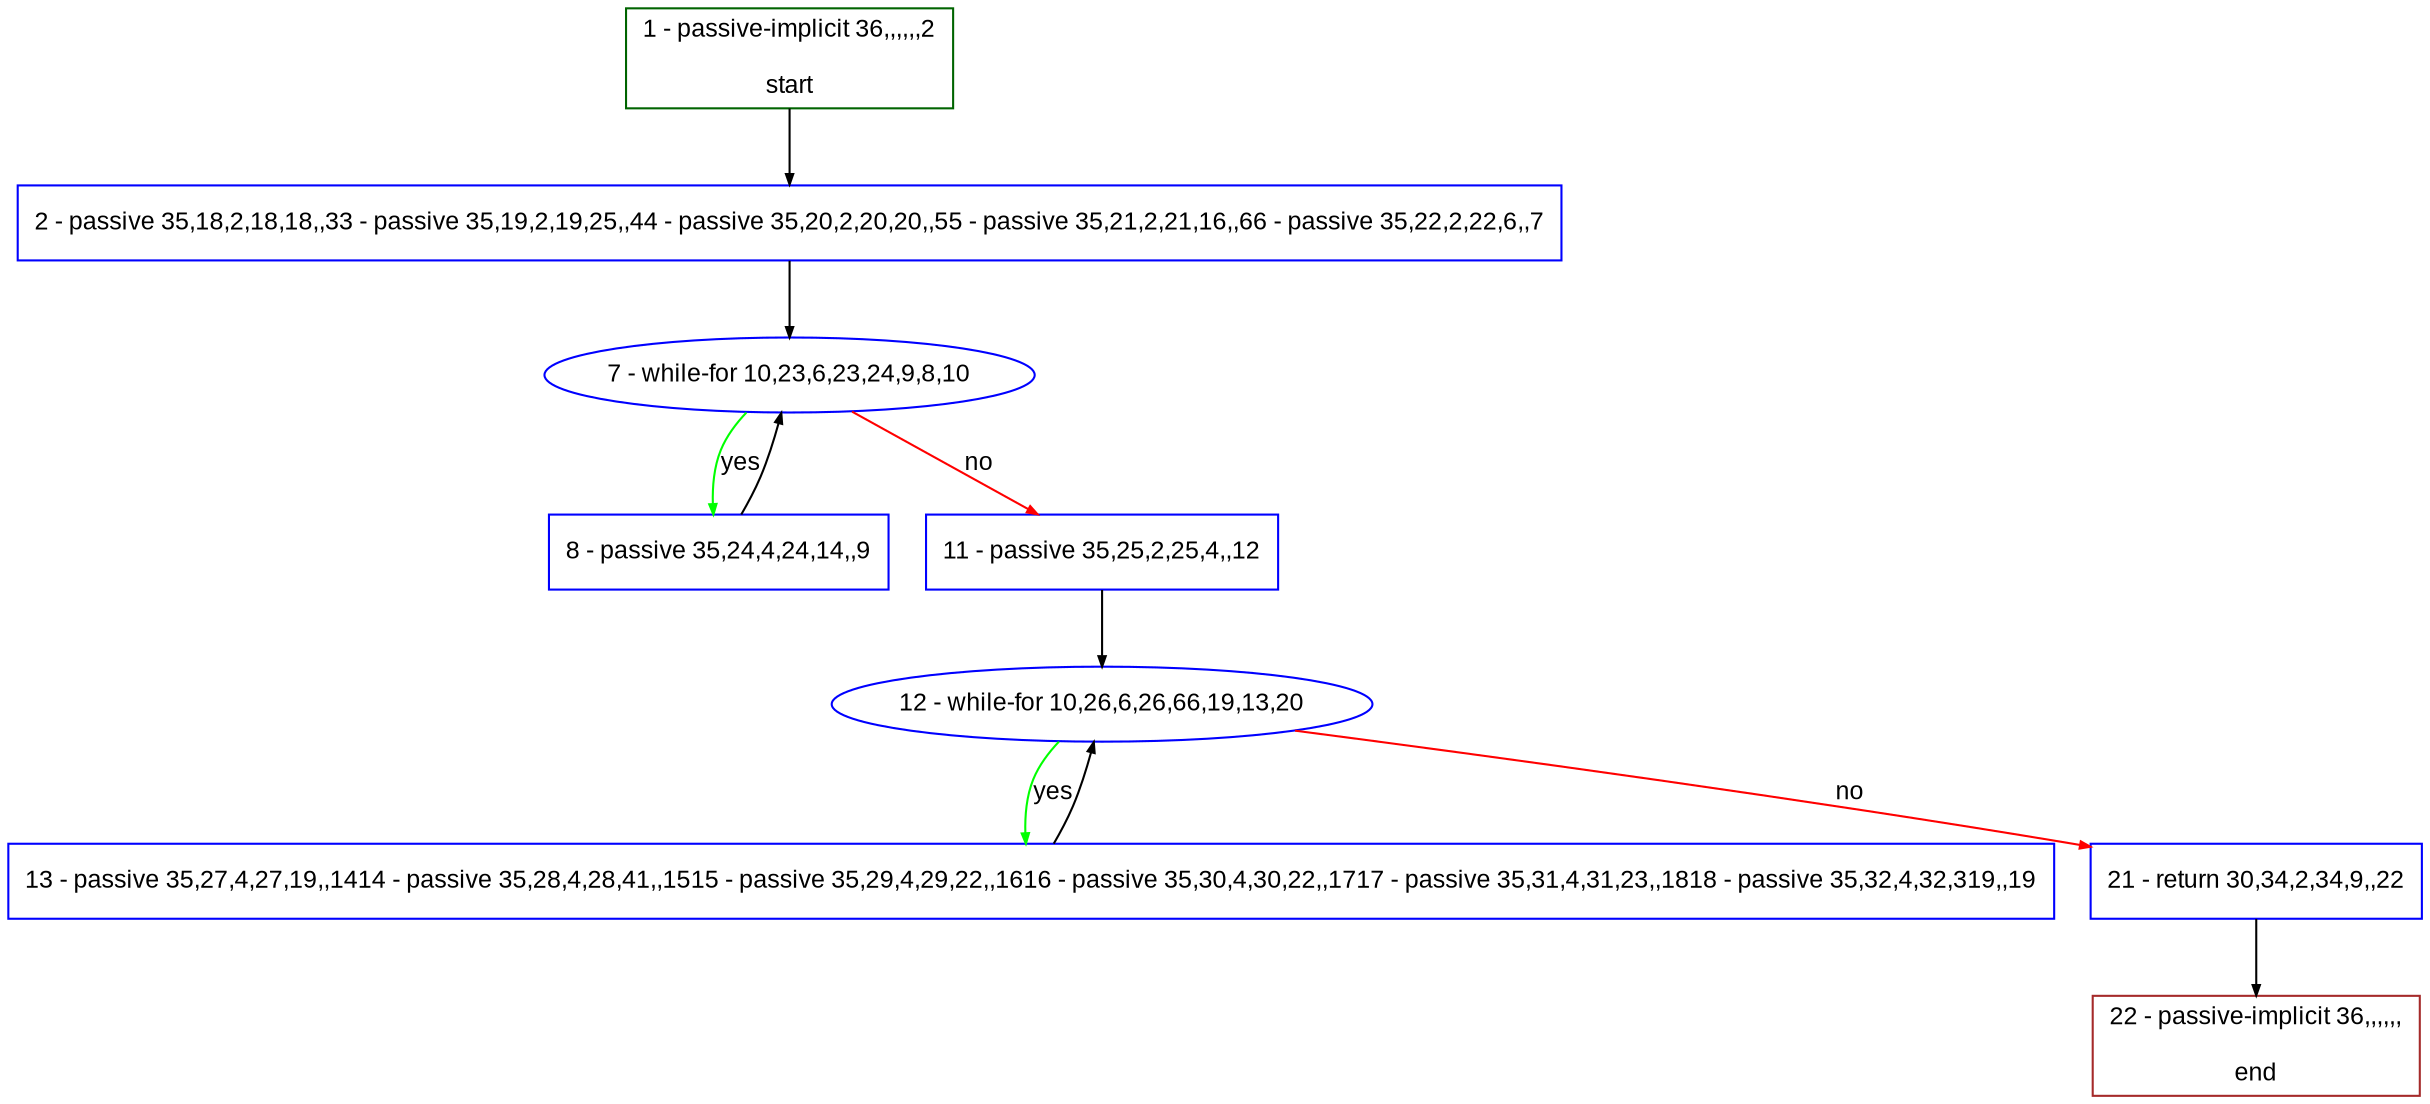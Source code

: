 digraph "" {
  graph [pack="true", label="", fontsize="12", packmode="clust", fontname="Arial", fillcolor="#FFFFCC", bgcolor="white", style="rounded,filled", compound="true"];
  node [node_initialized="no", label="", color="grey", fontsize="12", fillcolor="white", fontname="Arial", style="filled", shape="rectangle", compound="true", fixedsize="false"];
  edge [fontcolor="black", arrowhead="normal", arrowtail="none", arrowsize="0.5", ltail="", label="", color="black", fontsize="12", lhead="", fontname="Arial", dir="forward", compound="true"];
  __N1 [label="2 - passive 35,18,2,18,18,,33 - passive 35,19,2,19,25,,44 - passive 35,20,2,20,20,,55 - passive 35,21,2,21,16,,66 - passive 35,22,2,22,6,,7", color="#0000ff", fillcolor="#ffffff", style="filled", shape="box"];
  __N2 [label="1 - passive-implicit 36,,,,,,2\n\nstart", color="#006400", fillcolor="#ffffff", style="filled", shape="box"];
  __N3 [label="7 - while-for 10,23,6,23,24,9,8,10", color="#0000ff", fillcolor="#ffffff", style="filled", shape="oval"];
  __N4 [label="8 - passive 35,24,4,24,14,,9", color="#0000ff", fillcolor="#ffffff", style="filled", shape="box"];
  __N5 [label="11 - passive 35,25,2,25,4,,12", color="#0000ff", fillcolor="#ffffff", style="filled", shape="box"];
  __N6 [label="12 - while-for 10,26,6,26,66,19,13,20", color="#0000ff", fillcolor="#ffffff", style="filled", shape="oval"];
  __N7 [label="13 - passive 35,27,4,27,19,,1414 - passive 35,28,4,28,41,,1515 - passive 35,29,4,29,22,,1616 - passive 35,30,4,30,22,,1717 - passive 35,31,4,31,23,,1818 - passive 35,32,4,32,319,,19", color="#0000ff", fillcolor="#ffffff", style="filled", shape="box"];
  __N8 [label="21 - return 30,34,2,34,9,,22", color="#0000ff", fillcolor="#ffffff", style="filled", shape="box"];
  __N9 [label="22 - passive-implicit 36,,,,,,\n\nend", color="#a52a2a", fillcolor="#ffffff", style="filled", shape="box"];
  __N2 -> __N1 [arrowhead="normal", arrowtail="none", color="#000000", label="", dir="forward"];
  __N1 -> __N3 [arrowhead="normal", arrowtail="none", color="#000000", label="", dir="forward"];
  __N3 -> __N4 [arrowhead="normal", arrowtail="none", color="#00ff00", label="yes", dir="forward"];
  __N4 -> __N3 [arrowhead="normal", arrowtail="none", color="#000000", label="", dir="forward"];
  __N3 -> __N5 [arrowhead="normal", arrowtail="none", color="#ff0000", label="no", dir="forward"];
  __N5 -> __N6 [arrowhead="normal", arrowtail="none", color="#000000", label="", dir="forward"];
  __N6 -> __N7 [arrowhead="normal", arrowtail="none", color="#00ff00", label="yes", dir="forward"];
  __N7 -> __N6 [arrowhead="normal", arrowtail="none", color="#000000", label="", dir="forward"];
  __N6 -> __N8 [arrowhead="normal", arrowtail="none", color="#ff0000", label="no", dir="forward"];
  __N8 -> __N9 [arrowhead="normal", arrowtail="none", color="#000000", label="", dir="forward"];
}
